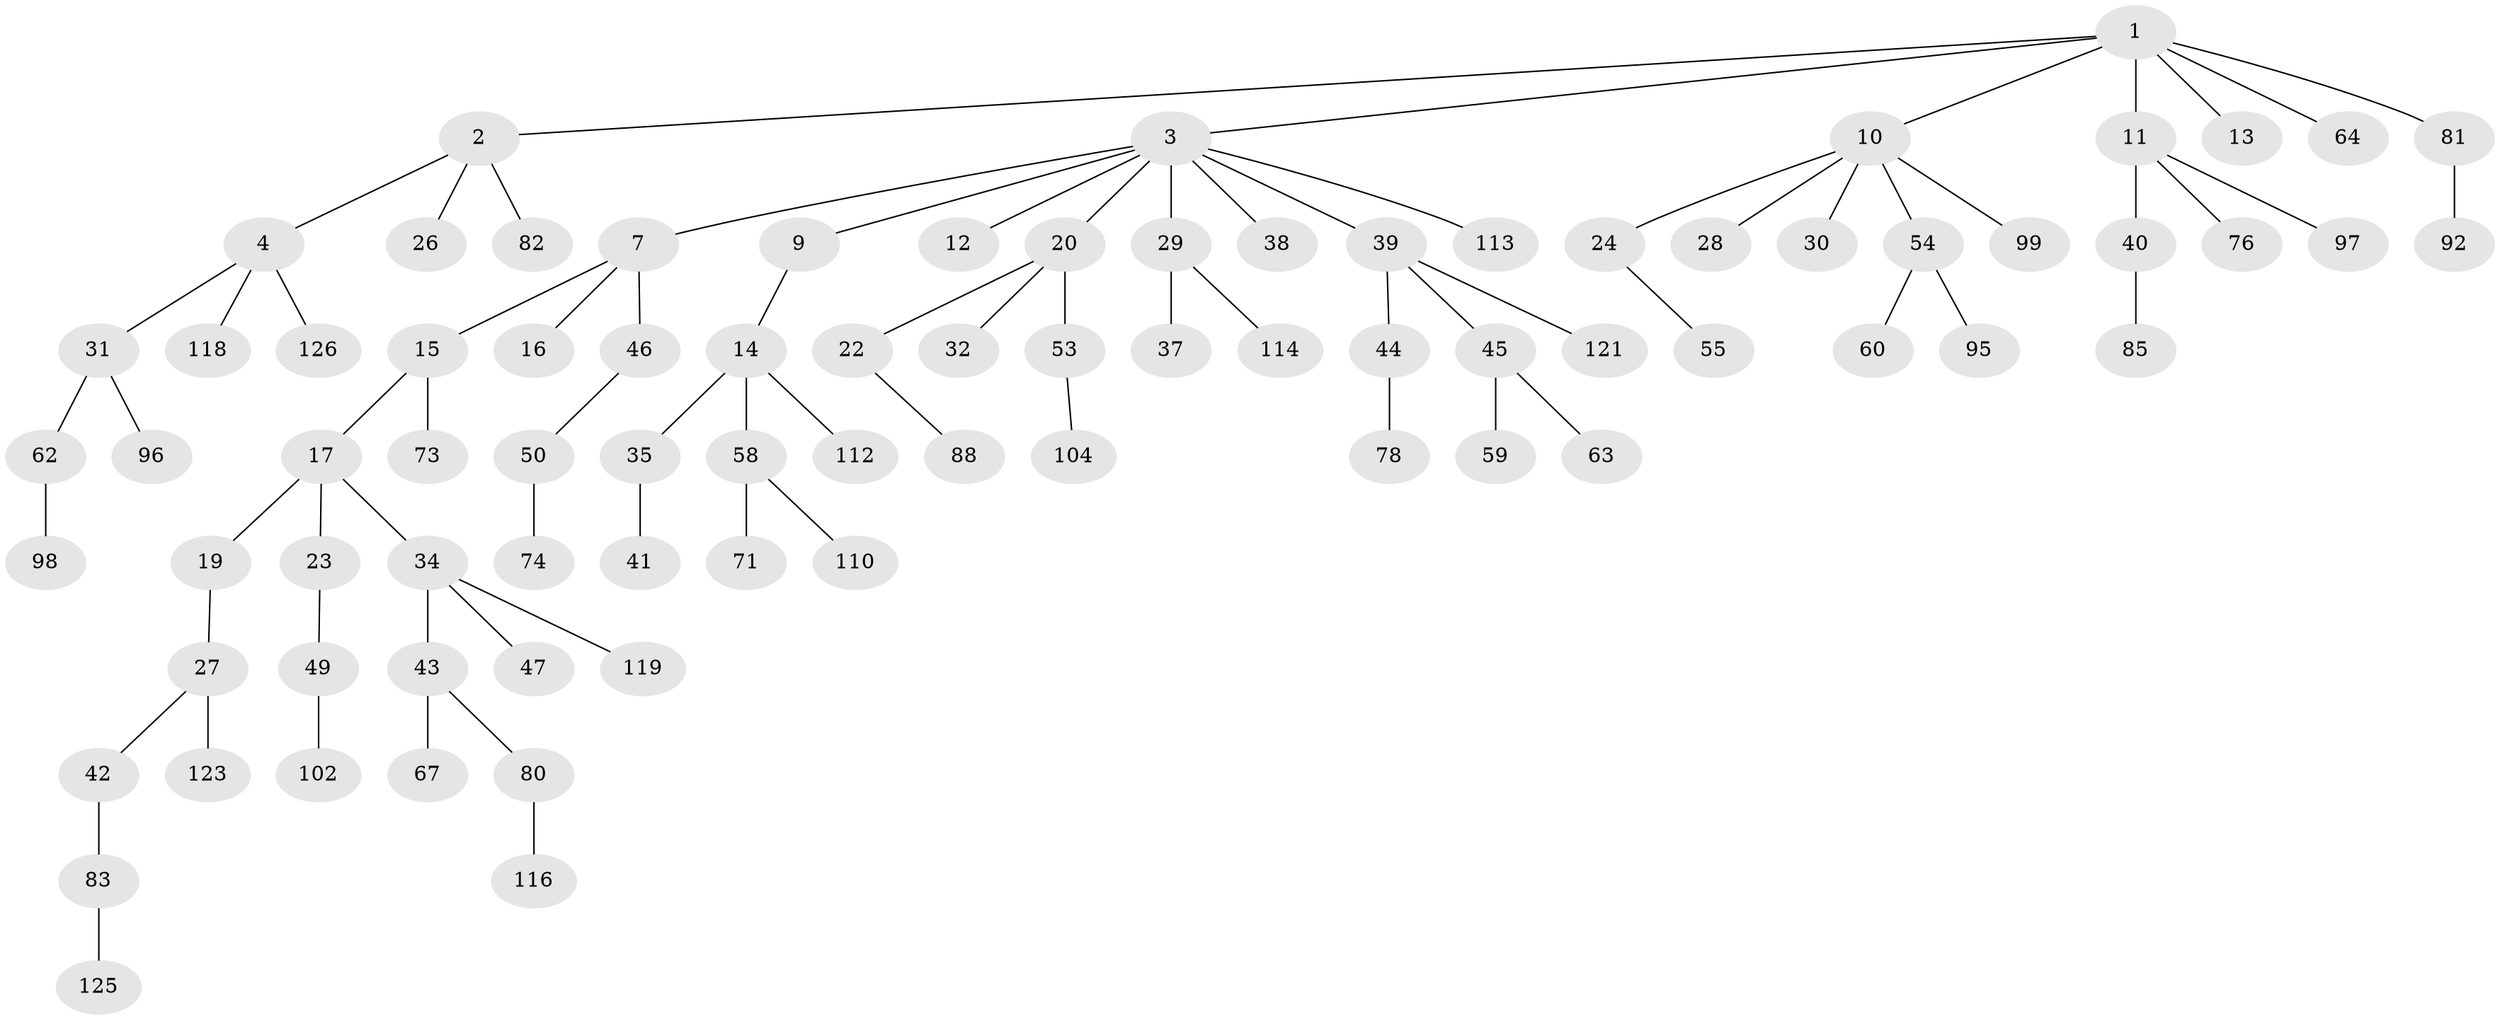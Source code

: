 // original degree distribution, {5: 0.023809523809523808, 4: 0.09523809523809523, 7: 0.015873015873015872, 3: 0.14285714285714285, 2: 0.2222222222222222, 1: 0.5}
// Generated by graph-tools (version 1.1) at 2025/11/02/27/25 16:11:25]
// undirected, 81 vertices, 80 edges
graph export_dot {
graph [start="1"]
  node [color=gray90,style=filled];
  1 [super="+5"];
  2 [super="+36"];
  3 [super="+6"];
  4 [super="+68"];
  7 [super="+8"];
  9 [super="+66"];
  10 [super="+25"];
  11 [super="+65"];
  12 [super="+101"];
  13;
  14 [super="+21"];
  15 [super="+51"];
  16 [super="+107"];
  17 [super="+18"];
  19;
  20 [super="+86"];
  22 [super="+77"];
  23 [super="+33"];
  24 [super="+87"];
  26;
  27 [super="+61"];
  28;
  29;
  30 [super="+120"];
  31 [super="+57"];
  32 [super="+117"];
  34 [super="+48"];
  35 [super="+94"];
  37 [super="+52"];
  38 [super="+84"];
  39 [super="+93"];
  40 [super="+70"];
  41;
  42 [super="+105"];
  43 [super="+103"];
  44 [super="+122"];
  45 [super="+56"];
  46 [super="+79"];
  47 [super="+89"];
  49 [super="+72"];
  50;
  53 [super="+115"];
  54 [super="+100"];
  55 [super="+111"];
  58 [super="+75"];
  59;
  60 [super="+69"];
  62;
  63 [super="+109"];
  64;
  67;
  71;
  73;
  74;
  76;
  78;
  80;
  81 [super="+90"];
  82;
  83 [super="+91"];
  85;
  88 [super="+108"];
  92;
  95;
  96;
  97 [super="+106"];
  98;
  99;
  102 [super="+124"];
  104;
  110;
  112;
  113;
  114;
  116;
  118;
  119;
  121;
  123;
  125;
  126;
  1 -- 2;
  1 -- 3;
  1 -- 10;
  1 -- 13;
  1 -- 64;
  1 -- 11;
  1 -- 81;
  2 -- 4;
  2 -- 26;
  2 -- 82;
  3 -- 7;
  3 -- 12;
  3 -- 113;
  3 -- 20;
  3 -- 38;
  3 -- 39;
  3 -- 9;
  3 -- 29;
  4 -- 31;
  4 -- 118;
  4 -- 126;
  7 -- 16;
  7 -- 15;
  7 -- 46;
  9 -- 14;
  10 -- 24;
  10 -- 28;
  10 -- 30;
  10 -- 54;
  10 -- 99;
  11 -- 40;
  11 -- 76;
  11 -- 97;
  14 -- 58;
  14 -- 112;
  14 -- 35;
  15 -- 17;
  15 -- 73;
  17 -- 34;
  17 -- 19;
  17 -- 23;
  19 -- 27;
  20 -- 22;
  20 -- 32;
  20 -- 53;
  22 -- 88;
  23 -- 49;
  24 -- 55;
  27 -- 42;
  27 -- 123;
  29 -- 37;
  29 -- 114;
  31 -- 62;
  31 -- 96;
  34 -- 43;
  34 -- 47;
  34 -- 119;
  35 -- 41;
  39 -- 44;
  39 -- 45;
  39 -- 121;
  40 -- 85;
  42 -- 83;
  43 -- 67;
  43 -- 80;
  44 -- 78;
  45 -- 59;
  45 -- 63;
  46 -- 50;
  49 -- 102;
  50 -- 74;
  53 -- 104;
  54 -- 60;
  54 -- 95;
  58 -- 71;
  58 -- 110;
  62 -- 98;
  80 -- 116;
  81 -- 92;
  83 -- 125;
}
